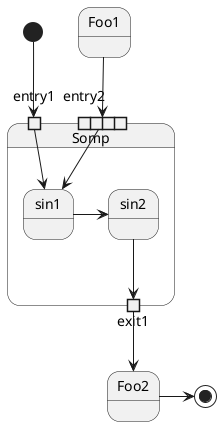 @startuml

' left to right direction

state Somp {
    state entry1 <<inputPin>>
    state entry2 <<expansionInput>>
    state sin1
    state sin2
    state exit1 <<outputPin>>
    entry1 --> sin1
    entry2 --> sin1
    sin1 -> sin2
    sin2 --> exit1
}

[*] --> entry1
Foo1 --> entry2
exit1 --> Foo2
Foo2 -> [*]

@enduml
